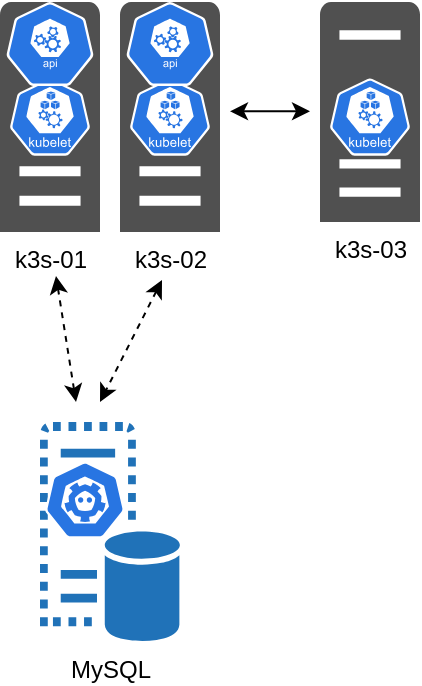 <mxfile version="20.8.23" type="github">
  <diagram id="f106602c-feb2-e66a-4537-3a34d633f6aa" name="Page-1">
    <mxGraphModel dx="510" dy="359" grid="0" gridSize="10" guides="1" tooltips="1" connect="1" arrows="1" fold="1" page="0" pageScale="1" pageWidth="1169" pageHeight="827" background="none" math="0" shadow="0">
      <root>
        <mxCell id="0" />
        <mxCell id="1" parent="0" />
        <mxCell id="9vJiYLKIISm6_TSQ1ZCC-1010" value="MySQL" style="sketch=0;pointerEvents=1;shadow=0;dashed=0;html=1;strokeColor=none;labelPosition=center;verticalLabelPosition=bottom;verticalAlign=top;outlineConnect=0;align=center;shape=mxgraph.office.servers.virtual_database_server;fillColor=#2072B8;" parent="1" vertex="1">
          <mxGeometry x="320" y="350" width="70" height="110" as="geometry" />
        </mxCell>
        <mxCell id="I6gsbFjo42ZIX-rjy7hb-1" value="" style="rounded=0;orthogonalLoop=1;jettySize=auto;html=1;dashed=1;startArrow=classic;startFill=1;" edge="1" parent="1">
          <mxGeometry relative="1" as="geometry">
            <mxPoint x="381" y="279" as="sourcePoint" />
            <mxPoint x="350" y="340" as="targetPoint" />
          </mxGeometry>
        </mxCell>
        <mxCell id="I6gsbFjo42ZIX-rjy7hb-2" value="" style="rounded=0;orthogonalLoop=1;jettySize=auto;html=1;dashed=1;startArrow=classic;startFill=1;" edge="1" parent="1">
          <mxGeometry relative="1" as="geometry">
            <mxPoint x="328" y="277" as="sourcePoint" />
            <mxPoint x="338" y="340" as="targetPoint" />
          </mxGeometry>
        </mxCell>
        <mxCell id="I6gsbFjo42ZIX-rjy7hb-10" value="" style="group" vertex="1" connectable="0" parent="1">
          <mxGeometry x="300" y="140" width="50" height="115" as="geometry" />
        </mxCell>
        <mxCell id="I6gsbFjo42ZIX-rjy7hb-8" value="k3s-01&lt;br&gt;" style="sketch=0;pointerEvents=1;shadow=0;dashed=0;html=1;strokeColor=none;fillColor=#505050;labelPosition=center;verticalLabelPosition=bottom;verticalAlign=top;outlineConnect=0;align=center;shape=mxgraph.office.servers.server_generic;" vertex="1" parent="I6gsbFjo42ZIX-rjy7hb-10">
          <mxGeometry width="50" height="115" as="geometry" />
        </mxCell>
        <mxCell id="I6gsbFjo42ZIX-rjy7hb-21" value="" style="sketch=0;html=1;dashed=0;whitespace=wrap;fillColor=#2875E2;strokeColor=#ffffff;points=[[0.005,0.63,0],[0.1,0.2,0],[0.9,0.2,0],[0.5,0,0],[0.995,0.63,0],[0.72,0.99,0],[0.5,1,0],[0.28,0.99,0]];verticalLabelPosition=bottom;align=center;verticalAlign=top;shape=mxgraph.kubernetes.icon;prIcon=kubelet" vertex="1" parent="I6gsbFjo42ZIX-rjy7hb-10">
          <mxGeometry x="5" y="32.5" width="40" height="50" as="geometry" />
        </mxCell>
        <mxCell id="I6gsbFjo42ZIX-rjy7hb-22" value="" style="sketch=0;html=1;dashed=0;whitespace=wrap;fillColor=#2875E2;strokeColor=#ffffff;points=[[0.005,0.63,0],[0.1,0.2,0],[0.9,0.2,0],[0.5,0,0],[0.995,0.63,0],[0.72,0.99,0],[0.5,1,0],[0.28,0.99,0]];verticalLabelPosition=bottom;align=center;verticalAlign=top;shape=mxgraph.kubernetes.icon;prIcon=api" vertex="1" parent="I6gsbFjo42ZIX-rjy7hb-10">
          <mxGeometry x="2.5" width="45" height="42" as="geometry" />
        </mxCell>
        <mxCell id="I6gsbFjo42ZIX-rjy7hb-17" value="" style="rounded=0;orthogonalLoop=1;jettySize=auto;html=1;startArrow=classic;startFill=1;" edge="1" parent="1">
          <mxGeometry relative="1" as="geometry">
            <mxPoint x="455" y="194.64" as="sourcePoint" />
            <mxPoint x="415" y="194.64" as="targetPoint" />
          </mxGeometry>
        </mxCell>
        <mxCell id="I6gsbFjo42ZIX-rjy7hb-16" value="k3s-03" style="sketch=0;pointerEvents=1;shadow=0;dashed=0;html=1;strokeColor=none;fillColor=#505050;labelPosition=center;verticalLabelPosition=bottom;verticalAlign=top;outlineConnect=0;align=center;shape=mxgraph.office.servers.server_generic;resizeWidth=1;resizeHeight=1;" vertex="1" parent="1">
          <mxGeometry x="460" y="140" width="50" height="110" as="geometry" />
        </mxCell>
        <mxCell id="I6gsbFjo42ZIX-rjy7hb-18" value="" style="sketch=0;html=1;dashed=0;whitespace=wrap;fillColor=#2875E2;strokeColor=#ffffff;points=[[0.005,0.63,0],[0.1,0.2,0],[0.9,0.2,0],[0.5,0,0],[0.995,0.63,0],[0.72,0.99,0],[0.5,1,0],[0.28,0.99,0]];verticalLabelPosition=bottom;align=center;verticalAlign=top;shape=mxgraph.kubernetes.icon;prIcon=kubelet" vertex="1" parent="1">
          <mxGeometry x="465" y="172.5" width="40" height="50" as="geometry" />
        </mxCell>
        <mxCell id="I6gsbFjo42ZIX-rjy7hb-12" value="k3s-02" style="sketch=0;pointerEvents=1;shadow=0;dashed=0;html=1;strokeColor=none;fillColor=#505050;labelPosition=center;verticalLabelPosition=bottom;verticalAlign=top;outlineConnect=0;align=center;shape=mxgraph.office.servers.server_generic;" vertex="1" parent="1">
          <mxGeometry x="360" y="140" width="50" height="115" as="geometry" />
        </mxCell>
        <mxCell id="I6gsbFjo42ZIX-rjy7hb-19" value="" style="sketch=0;html=1;dashed=0;whitespace=wrap;fillColor=#2875E2;strokeColor=#ffffff;points=[[0.005,0.63,0],[0.1,0.2,0],[0.9,0.2,0],[0.5,0,0],[0.995,0.63,0],[0.72,0.99,0],[0.5,1,0],[0.28,0.99,0]];verticalLabelPosition=bottom;align=center;verticalAlign=top;shape=mxgraph.kubernetes.icon;prIcon=kubelet" vertex="1" parent="1">
          <mxGeometry x="365" y="172.5" width="40" height="50" as="geometry" />
        </mxCell>
        <mxCell id="I6gsbFjo42ZIX-rjy7hb-20" value="" style="sketch=0;html=1;dashed=0;whitespace=wrap;fillColor=#2875E2;strokeColor=#ffffff;points=[[0.005,0.63,0],[0.1,0.2,0],[0.9,0.2,0],[0.5,0,0],[0.995,0.63,0],[0.72,0.99,0],[0.5,1,0],[0.28,0.99,0]];verticalLabelPosition=bottom;align=center;verticalAlign=top;shape=mxgraph.kubernetes.icon;prIcon=api" vertex="1" parent="1">
          <mxGeometry x="362.5" y="140" width="45" height="42" as="geometry" />
        </mxCell>
        <mxCell id="I6gsbFjo42ZIX-rjy7hb-23" value="" style="sketch=0;html=1;dashed=0;whitespace=wrap;fillColor=#2875E2;strokeColor=#ffffff;points=[[0.005,0.63,0],[0.1,0.2,0],[0.9,0.2,0],[0.5,0,0],[0.995,0.63,0],[0.72,0.99,0],[0.5,1,0],[0.28,0.99,0]];verticalLabelPosition=bottom;align=center;verticalAlign=top;shape=mxgraph.kubernetes.icon;prIcon=etcd" vertex="1" parent="1">
          <mxGeometry x="322.5" y="364" width="40" height="50" as="geometry" />
        </mxCell>
      </root>
    </mxGraphModel>
  </diagram>
</mxfile>
